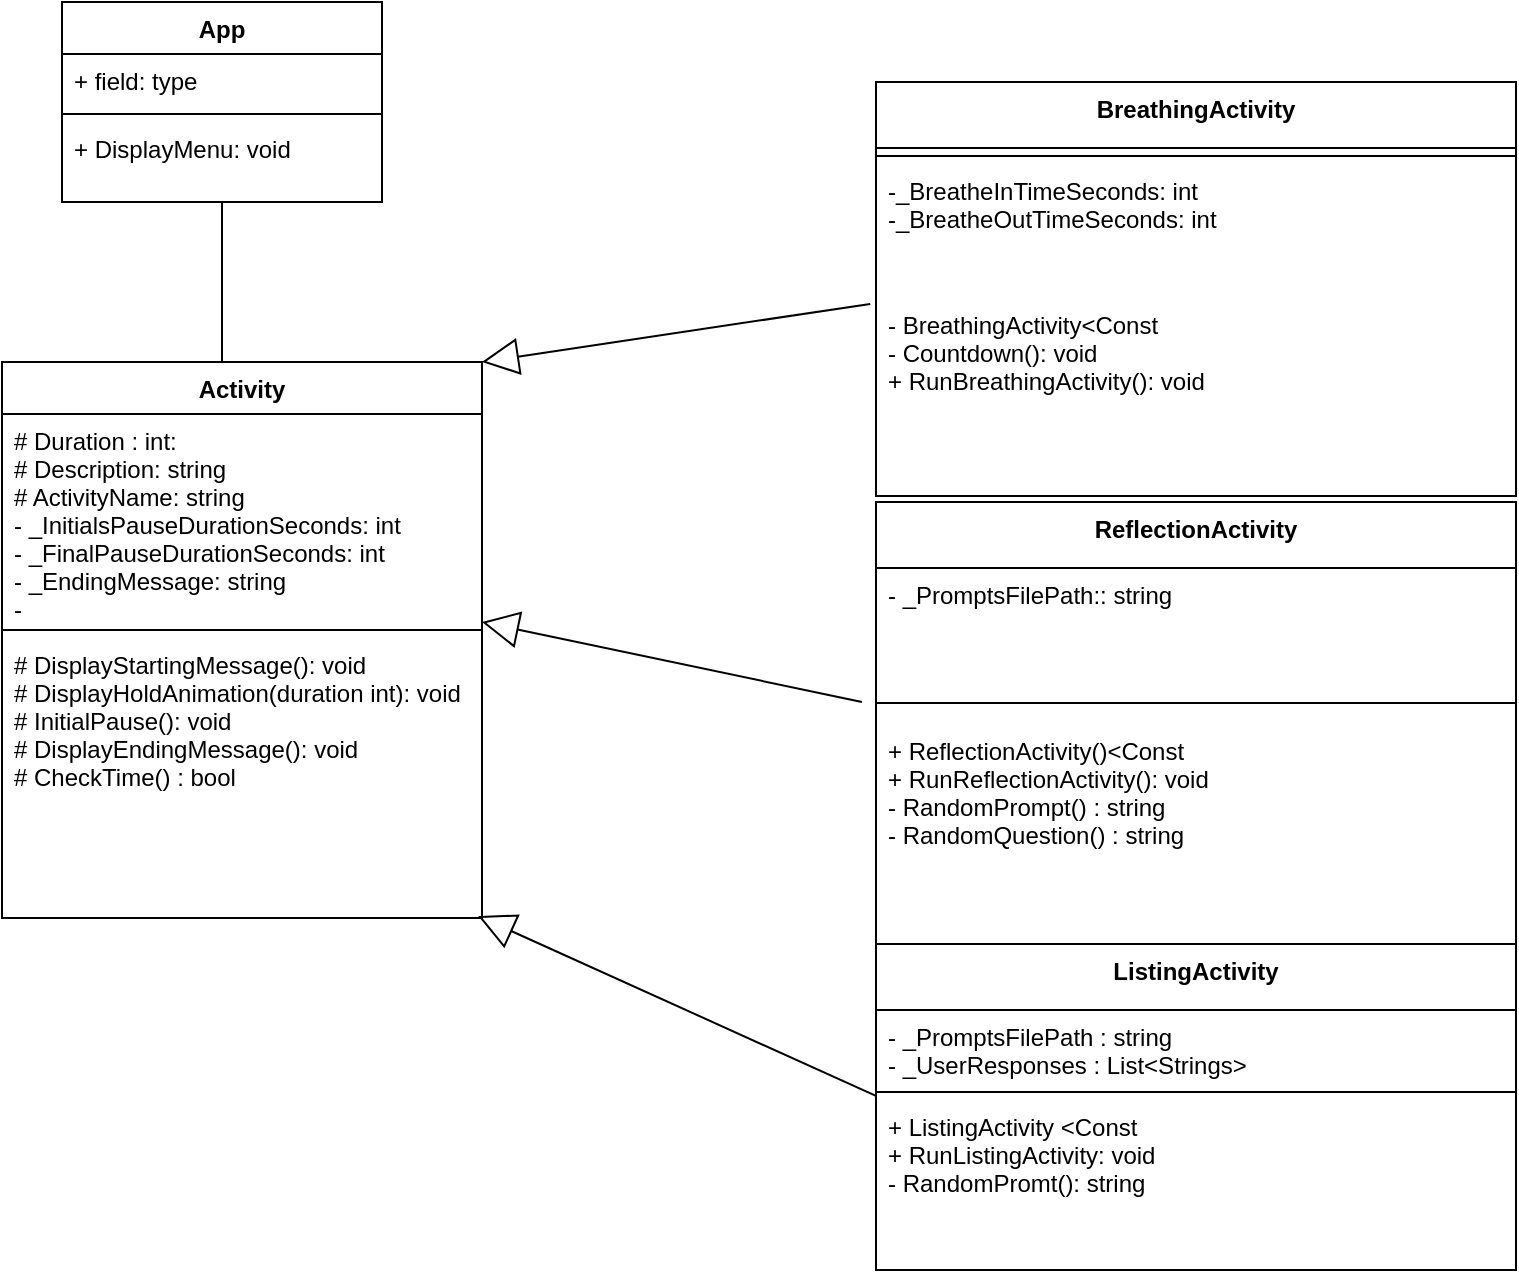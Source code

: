 <mxfile version="20.8.16" type="device"><diagram id="C5RBs43oDa-KdzZeNtuy" name="Page-1"><mxGraphModel dx="1674" dy="836" grid="1" gridSize="10" guides="1" tooltips="1" connect="1" arrows="1" fold="1" page="1" pageScale="1" pageWidth="827" pageHeight="1169" math="0" shadow="0"><root><mxCell id="WIyWlLk6GJQsqaUBKTNV-0"/><mxCell id="WIyWlLk6GJQsqaUBKTNV-1" parent="WIyWlLk6GJQsqaUBKTNV-0"/><mxCell id="WU4gaENwPVywA77X0jJd-0" value="App" style="swimlane;fontStyle=1;align=center;verticalAlign=top;childLayout=stackLayout;horizontal=1;startSize=26;horizontalStack=0;resizeParent=1;resizeParentMax=0;resizeLast=0;collapsible=1;marginBottom=0;" parent="WIyWlLk6GJQsqaUBKTNV-1" vertex="1"><mxGeometry x="90" y="80" width="160" height="100" as="geometry"/></mxCell><mxCell id="WU4gaENwPVywA77X0jJd-1" value="+ field: type" style="text;strokeColor=none;fillColor=none;align=left;verticalAlign=top;spacingLeft=4;spacingRight=4;overflow=hidden;rotatable=0;points=[[0,0.5],[1,0.5]];portConstraint=eastwest;" parent="WU4gaENwPVywA77X0jJd-0" vertex="1"><mxGeometry y="26" width="160" height="26" as="geometry"/></mxCell><mxCell id="WU4gaENwPVywA77X0jJd-2" value="" style="line;strokeWidth=1;fillColor=none;align=left;verticalAlign=middle;spacingTop=-1;spacingLeft=3;spacingRight=3;rotatable=0;labelPosition=right;points=[];portConstraint=eastwest;" parent="WU4gaENwPVywA77X0jJd-0" vertex="1"><mxGeometry y="52" width="160" height="8" as="geometry"/></mxCell><mxCell id="WU4gaENwPVywA77X0jJd-3" value="+ DisplayMenu: void" style="text;strokeColor=none;fillColor=none;align=left;verticalAlign=top;spacingLeft=4;spacingRight=4;overflow=hidden;rotatable=0;points=[[0,0.5],[1,0.5]];portConstraint=eastwest;" parent="WU4gaENwPVywA77X0jJd-0" vertex="1"><mxGeometry y="60" width="160" height="40" as="geometry"/></mxCell><mxCell id="cOgVebAhITfg39jZWB9b-0" value="Activity" style="swimlane;fontStyle=1;align=center;verticalAlign=top;childLayout=stackLayout;horizontal=1;startSize=26;horizontalStack=0;resizeParent=1;resizeParentMax=0;resizeLast=0;collapsible=1;marginBottom=0;" parent="WIyWlLk6GJQsqaUBKTNV-1" vertex="1"><mxGeometry x="60" y="260" width="240" height="278" as="geometry"/></mxCell><mxCell id="cOgVebAhITfg39jZWB9b-1" value="# Duration : int:&#10;# Description: string&#10;# ActivityName: string&#10;- _InitialsPauseDurationSeconds: int&#10;- _FinalPauseDurationSeconds: int&#10;- _EndingMessage: string&#10;-" style="text;strokeColor=none;fillColor=none;align=left;verticalAlign=top;spacingLeft=4;spacingRight=4;overflow=hidden;rotatable=0;points=[[0,0.5],[1,0.5]];portConstraint=eastwest;" parent="cOgVebAhITfg39jZWB9b-0" vertex="1"><mxGeometry y="26" width="240" height="104" as="geometry"/></mxCell><mxCell id="cOgVebAhITfg39jZWB9b-2" value="" style="line;strokeWidth=1;fillColor=none;align=left;verticalAlign=middle;spacingTop=-1;spacingLeft=3;spacingRight=3;rotatable=0;labelPosition=right;points=[];portConstraint=eastwest;strokeColor=inherit;" parent="cOgVebAhITfg39jZWB9b-0" vertex="1"><mxGeometry y="130" width="240" height="8" as="geometry"/></mxCell><mxCell id="cOgVebAhITfg39jZWB9b-3" value="# DisplayStartingMessage(): void&#10;# DisplayHoldAnimation(duration int): void&#10;# InitialPause(): void&#10;# DisplayEndingMessage(): void&#10;# CheckTime() : bool" style="text;strokeColor=none;fillColor=none;align=left;verticalAlign=top;spacingLeft=4;spacingRight=4;overflow=hidden;rotatable=0;points=[[0,0.5],[1,0.5]];portConstraint=eastwest;" parent="cOgVebAhITfg39jZWB9b-0" vertex="1"><mxGeometry y="138" width="240" height="140" as="geometry"/></mxCell><mxCell id="cOgVebAhITfg39jZWB9b-4" value="BreathingActivity" style="swimlane;fontStyle=1;align=center;verticalAlign=top;childLayout=stackLayout;horizontal=1;startSize=33;horizontalStack=0;resizeParent=1;resizeParentMax=0;resizeLast=0;collapsible=1;marginBottom=0;" parent="WIyWlLk6GJQsqaUBKTNV-1" vertex="1"><mxGeometry x="497" y="120" width="320" height="207" as="geometry"/></mxCell><mxCell id="cOgVebAhITfg39jZWB9b-6" value="" style="line;strokeWidth=1;fillColor=none;align=left;verticalAlign=middle;spacingTop=-1;spacingLeft=3;spacingRight=3;rotatable=0;labelPosition=right;points=[];portConstraint=eastwest;strokeColor=inherit;" parent="cOgVebAhITfg39jZWB9b-4" vertex="1"><mxGeometry y="33" width="320" height="8" as="geometry"/></mxCell><mxCell id="cOgVebAhITfg39jZWB9b-5" value="-_BreatheInTimeSeconds: int&#10;-_BreatheOutTimeSeconds: int" style="text;strokeColor=none;fillColor=none;align=left;verticalAlign=top;spacingLeft=4;spacingRight=4;overflow=hidden;rotatable=0;points=[[0,0.5],[1,0.5]];portConstraint=eastwest;" parent="cOgVebAhITfg39jZWB9b-4" vertex="1"><mxGeometry y="41" width="320" height="67" as="geometry"/></mxCell><mxCell id="cOgVebAhITfg39jZWB9b-7" value="- BreathingActivity&lt;Const&#10;- Countdown(): void&#10;+ RunBreathingActivity(): void" style="text;strokeColor=none;fillColor=none;align=left;verticalAlign=top;spacingLeft=4;spacingRight=4;overflow=hidden;rotatable=0;points=[[0,0.5],[1,0.5]];portConstraint=eastwest;" parent="cOgVebAhITfg39jZWB9b-4" vertex="1"><mxGeometry y="108" width="320" height="99" as="geometry"/></mxCell><mxCell id="cOgVebAhITfg39jZWB9b-8" value="ReflectionActivity" style="swimlane;fontStyle=1;align=center;verticalAlign=top;childLayout=stackLayout;horizontal=1;startSize=33;horizontalStack=0;resizeParent=1;resizeParentMax=0;resizeLast=0;collapsible=1;marginBottom=0;" parent="WIyWlLk6GJQsqaUBKTNV-1" vertex="1"><mxGeometry x="497" y="330" width="320" height="221" as="geometry"/></mxCell><mxCell id="cOgVebAhITfg39jZWB9b-9" value="- _PromptsFilePath:: string&#10;" style="text;strokeColor=none;fillColor=none;align=left;verticalAlign=top;spacingLeft=4;spacingRight=4;overflow=hidden;rotatable=0;points=[[0,0.5],[1,0.5]];portConstraint=eastwest;" parent="cOgVebAhITfg39jZWB9b-8" vertex="1"><mxGeometry y="33" width="320" height="57" as="geometry"/></mxCell><mxCell id="cOgVebAhITfg39jZWB9b-10" value="" style="line;strokeWidth=1;fillColor=none;align=left;verticalAlign=middle;spacingTop=-1;spacingLeft=3;spacingRight=3;rotatable=0;labelPosition=right;points=[];portConstraint=eastwest;strokeColor=inherit;" parent="cOgVebAhITfg39jZWB9b-8" vertex="1"><mxGeometry y="90" width="320" height="21" as="geometry"/></mxCell><mxCell id="cOgVebAhITfg39jZWB9b-11" value="+ ReflectionActivity()&lt;Const&#10;+ RunReflectionActivity(): void&#10;- RandomPrompt() : string&#10;- RandomQuestion() : string" style="text;strokeColor=none;fillColor=none;align=left;verticalAlign=top;spacingLeft=4;spacingRight=4;overflow=hidden;rotatable=0;points=[[0,0.5],[1,0.5]];portConstraint=eastwest;" parent="cOgVebAhITfg39jZWB9b-8" vertex="1"><mxGeometry y="111" width="320" height="110" as="geometry"/></mxCell><mxCell id="cOgVebAhITfg39jZWB9b-12" value="ListingActivity" style="swimlane;fontStyle=1;align=center;verticalAlign=top;childLayout=stackLayout;horizontal=1;startSize=33;horizontalStack=0;resizeParent=1;resizeParentMax=0;resizeLast=0;collapsible=1;marginBottom=0;" parent="WIyWlLk6GJQsqaUBKTNV-1" vertex="1"><mxGeometry x="497" y="551" width="320" height="163" as="geometry"/></mxCell><mxCell id="cOgVebAhITfg39jZWB9b-13" value="- _PromptsFilePath : string&#10;- _UserResponses : List&lt;Strings&gt;" style="text;strokeColor=none;fillColor=none;align=left;verticalAlign=top;spacingLeft=4;spacingRight=4;overflow=hidden;rotatable=0;points=[[0,0.5],[1,0.5]];portConstraint=eastwest;" parent="cOgVebAhITfg39jZWB9b-12" vertex="1"><mxGeometry y="33" width="320" height="37" as="geometry"/></mxCell><mxCell id="cOgVebAhITfg39jZWB9b-14" value="" style="line;strokeWidth=1;fillColor=none;align=left;verticalAlign=middle;spacingTop=-1;spacingLeft=3;spacingRight=3;rotatable=0;labelPosition=right;points=[];portConstraint=eastwest;strokeColor=inherit;" parent="cOgVebAhITfg39jZWB9b-12" vertex="1"><mxGeometry y="70" width="320" height="8" as="geometry"/></mxCell><mxCell id="cOgVebAhITfg39jZWB9b-15" value="+ ListingActivity &lt;Const&#10;+ RunListingActivity: void&#10;- RandomPromt(): string" style="text;strokeColor=none;fillColor=none;align=left;verticalAlign=top;spacingLeft=4;spacingRight=4;overflow=hidden;rotatable=0;points=[[0,0.5],[1,0.5]];portConstraint=eastwest;" parent="cOgVebAhITfg39jZWB9b-12" vertex="1"><mxGeometry y="78" width="320" height="85" as="geometry"/></mxCell><mxCell id="0Io6QlZ0O7txUYXwmyYp-1" value="" style="endArrow=block;endSize=16;endFill=0;html=1;rounded=0;entryX=0.992;entryY=0.993;entryDx=0;entryDy=0;entryPerimeter=0;exitX=0;exitY=-0.024;exitDx=0;exitDy=0;exitPerimeter=0;" edge="1" parent="WIyWlLk6GJQsqaUBKTNV-1" source="cOgVebAhITfg39jZWB9b-15" target="cOgVebAhITfg39jZWB9b-3"><mxGeometry width="160" relative="1" as="geometry"><mxPoint x="420" y="560" as="sourcePoint"/><mxPoint x="480" y="520" as="targetPoint"/></mxGeometry></mxCell><mxCell id="0Io6QlZ0O7txUYXwmyYp-2" value="" style="endArrow=block;endSize=16;endFill=0;html=1;rounded=0;entryX=1;entryY=0;entryDx=0;entryDy=0;exitX=-0.009;exitY=0.03;exitDx=0;exitDy=0;exitPerimeter=0;" edge="1" parent="WIyWlLk6GJQsqaUBKTNV-1" source="cOgVebAhITfg39jZWB9b-7" target="cOgVebAhITfg39jZWB9b-0"><mxGeometry width="160" relative="1" as="geometry"><mxPoint x="496.04" y="632.96" as="sourcePoint"/><mxPoint x="300" y="400" as="targetPoint"/></mxGeometry></mxCell><mxCell id="0Io6QlZ0O7txUYXwmyYp-3" value="" style="endArrow=block;endSize=16;endFill=0;html=1;rounded=0;entryX=1.004;entryY=0.5;entryDx=0;entryDy=0;entryPerimeter=0;exitX=-0.022;exitY=1.175;exitDx=0;exitDy=0;exitPerimeter=0;" edge="1" parent="WIyWlLk6GJQsqaUBKTNV-1" source="cOgVebAhITfg39jZWB9b-9"><mxGeometry width="160" relative="1" as="geometry"><mxPoint x="496.04" y="622.96" as="sourcePoint"/><mxPoint x="300" y="390" as="targetPoint"/></mxGeometry></mxCell><mxCell id="0Io6QlZ0O7txUYXwmyYp-7" value="" style="endArrow=none;html=1;rounded=0;" edge="1" parent="WIyWlLk6GJQsqaUBKTNV-1" target="WU4gaENwPVywA77X0jJd-3"><mxGeometry width="50" height="50" relative="1" as="geometry"><mxPoint x="170" y="260" as="sourcePoint"/><mxPoint x="220" y="210" as="targetPoint"/></mxGeometry></mxCell></root></mxGraphModel></diagram></mxfile>